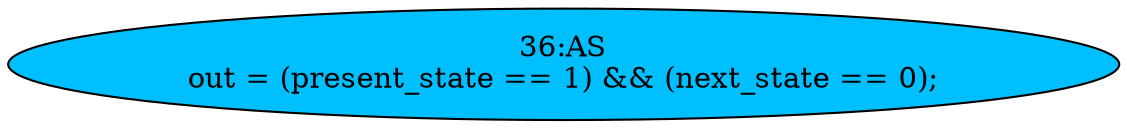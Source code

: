 strict digraph "" {
	node [label="\N"];
	"36:AS"	[ast="<pyverilog.vparser.ast.Assign object at 0x7f8b9928c710>",
		def_var="['out']",
		fillcolor=deepskyblue,
		label="36:AS
out = (present_state == 1) && (next_state == 0);",
		statements="[]",
		style=filled,
		typ=Assign,
		use_var="['present_state', 'next_state']"];
}
